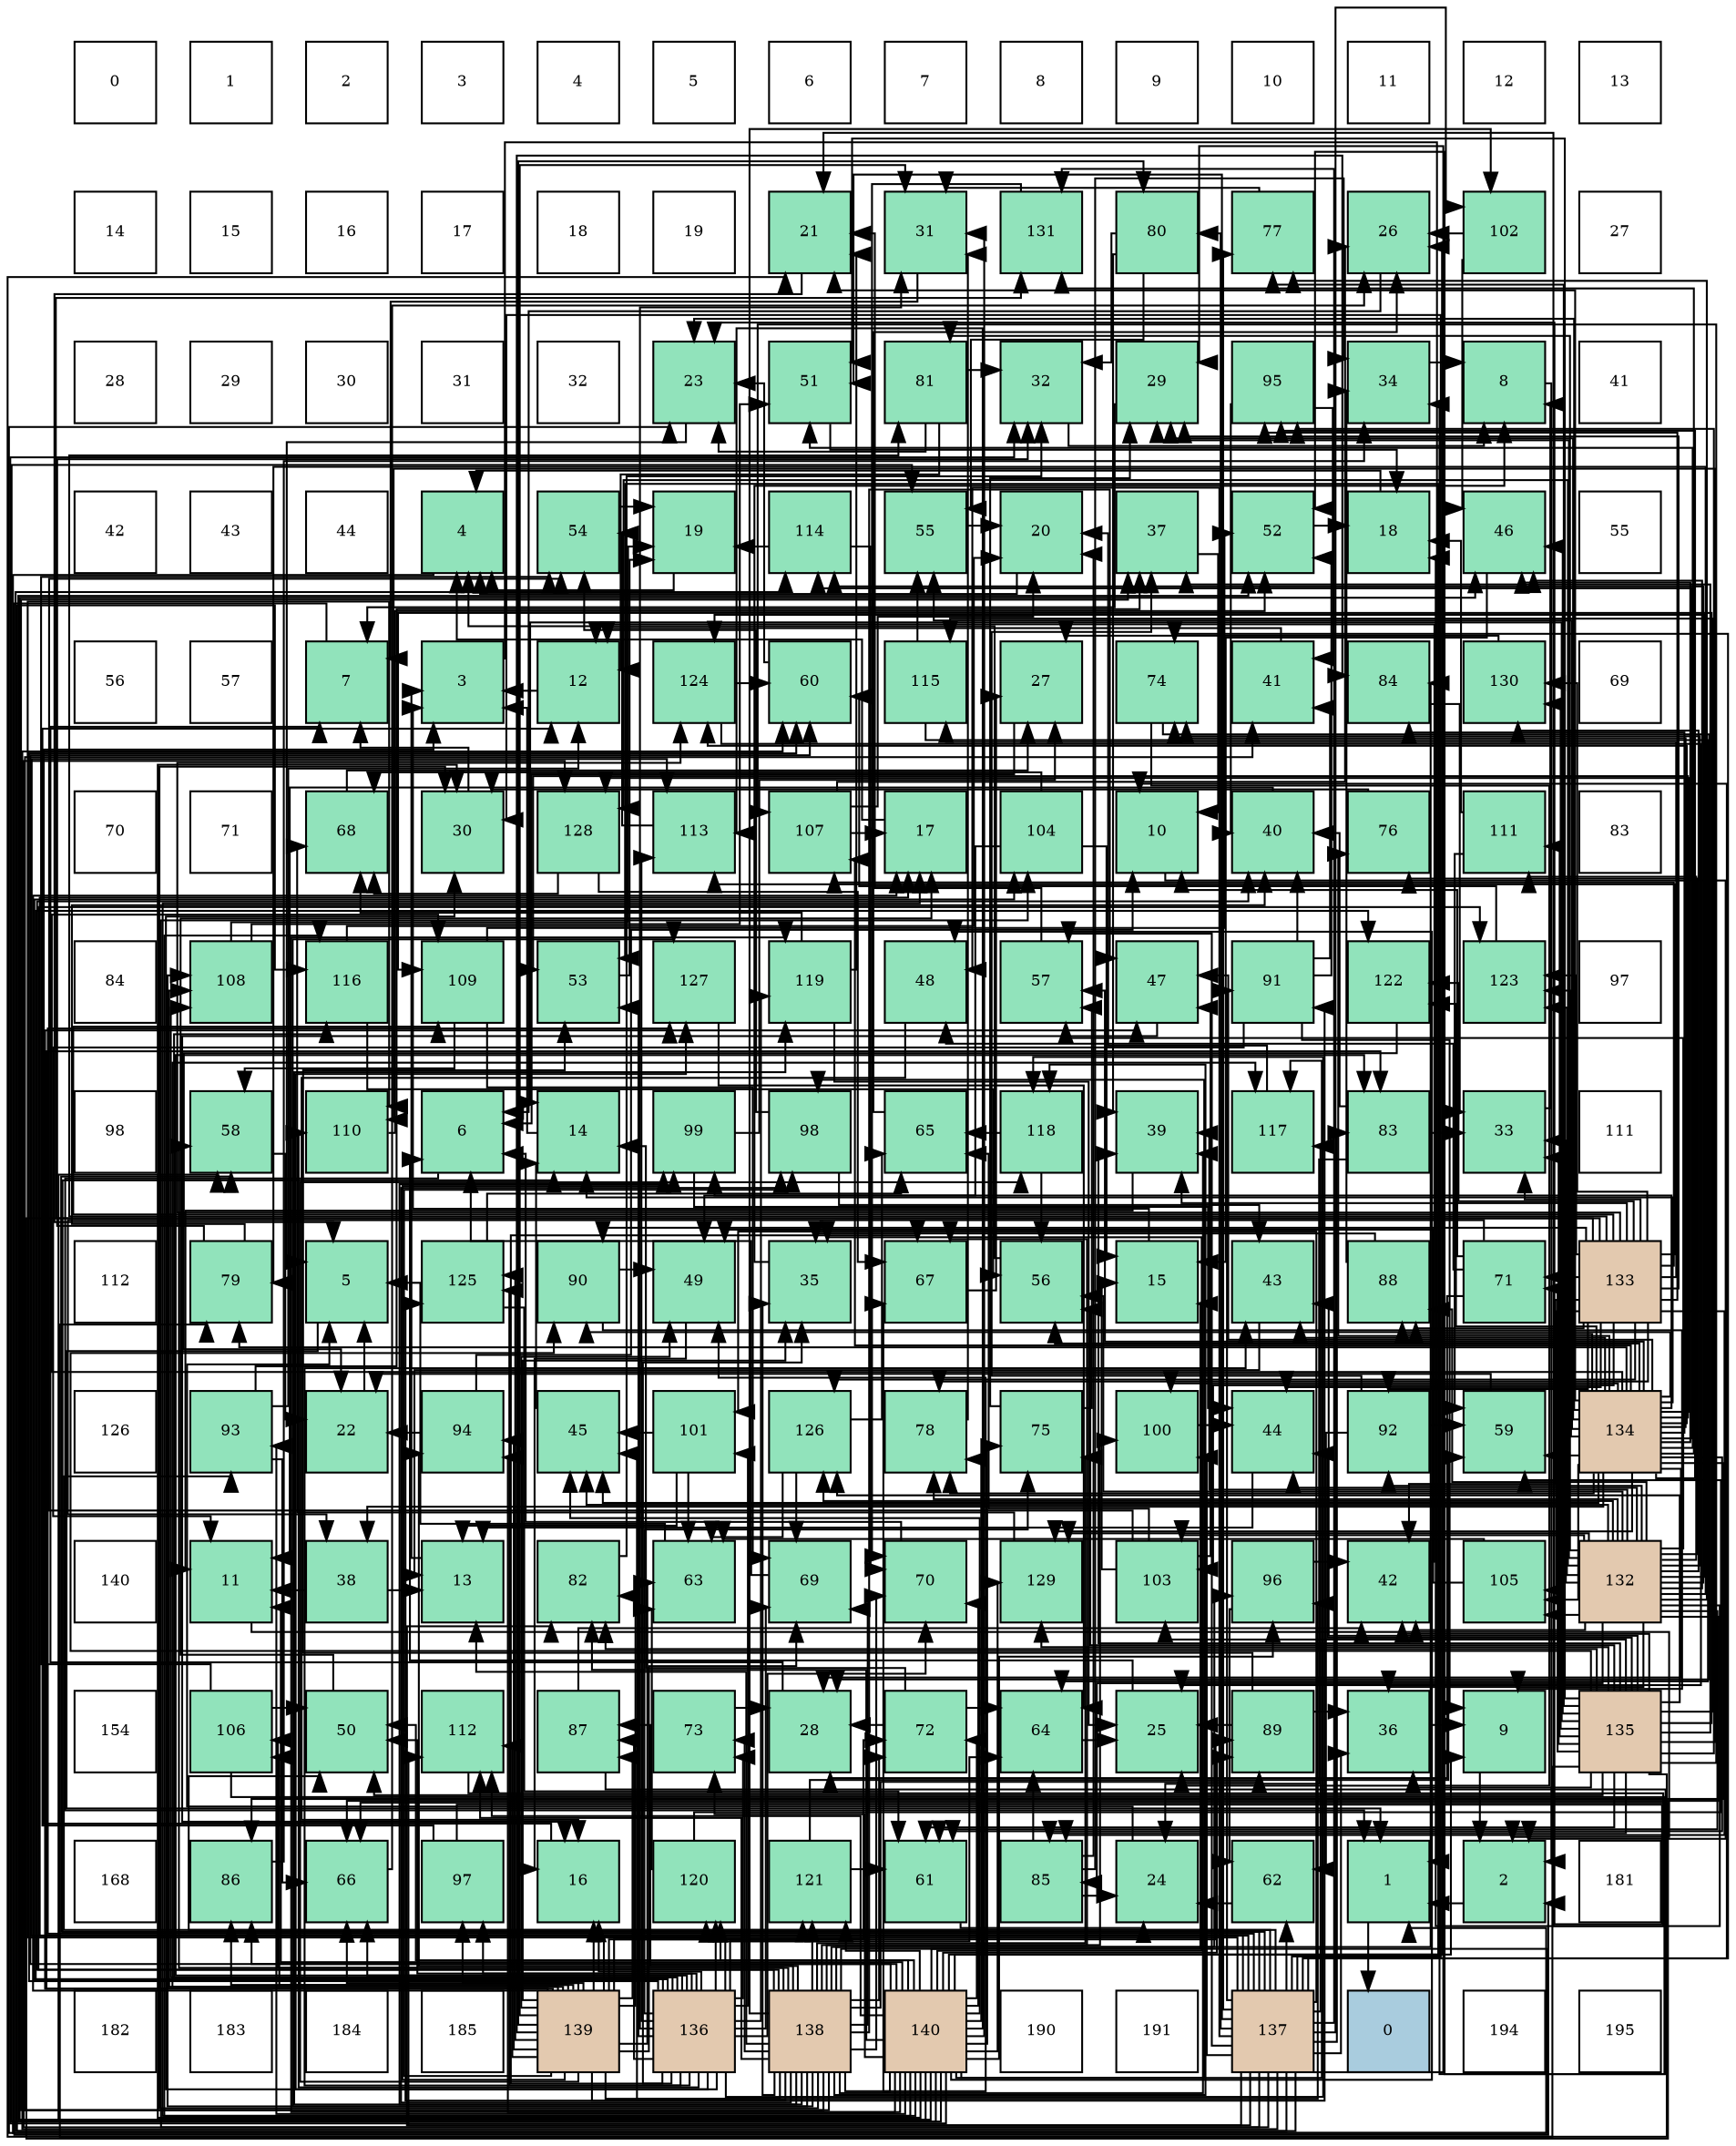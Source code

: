 digraph layout{
 rankdir=TB;
 splines=ortho;
 node [style=filled shape=square fixedsize=true width=0.6];
0[label="0", fontsize=8, fillcolor="#ffffff"];
1[label="1", fontsize=8, fillcolor="#ffffff"];
2[label="2", fontsize=8, fillcolor="#ffffff"];
3[label="3", fontsize=8, fillcolor="#ffffff"];
4[label="4", fontsize=8, fillcolor="#ffffff"];
5[label="5", fontsize=8, fillcolor="#ffffff"];
6[label="6", fontsize=8, fillcolor="#ffffff"];
7[label="7", fontsize=8, fillcolor="#ffffff"];
8[label="8", fontsize=8, fillcolor="#ffffff"];
9[label="9", fontsize=8, fillcolor="#ffffff"];
10[label="10", fontsize=8, fillcolor="#ffffff"];
11[label="11", fontsize=8, fillcolor="#ffffff"];
12[label="12", fontsize=8, fillcolor="#ffffff"];
13[label="13", fontsize=8, fillcolor="#ffffff"];
14[label="14", fontsize=8, fillcolor="#ffffff"];
15[label="15", fontsize=8, fillcolor="#ffffff"];
16[label="16", fontsize=8, fillcolor="#ffffff"];
17[label="17", fontsize=8, fillcolor="#ffffff"];
18[label="18", fontsize=8, fillcolor="#ffffff"];
19[label="19", fontsize=8, fillcolor="#ffffff"];
20[label="21", fontsize=8, fillcolor="#91e3bb"];
21[label="31", fontsize=8, fillcolor="#91e3bb"];
22[label="131", fontsize=8, fillcolor="#91e3bb"];
23[label="80", fontsize=8, fillcolor="#91e3bb"];
24[label="77", fontsize=8, fillcolor="#91e3bb"];
25[label="26", fontsize=8, fillcolor="#91e3bb"];
26[label="102", fontsize=8, fillcolor="#91e3bb"];
27[label="27", fontsize=8, fillcolor="#ffffff"];
28[label="28", fontsize=8, fillcolor="#ffffff"];
29[label="29", fontsize=8, fillcolor="#ffffff"];
30[label="30", fontsize=8, fillcolor="#ffffff"];
31[label="31", fontsize=8, fillcolor="#ffffff"];
32[label="32", fontsize=8, fillcolor="#ffffff"];
33[label="23", fontsize=8, fillcolor="#91e3bb"];
34[label="51", fontsize=8, fillcolor="#91e3bb"];
35[label="81", fontsize=8, fillcolor="#91e3bb"];
36[label="32", fontsize=8, fillcolor="#91e3bb"];
37[label="29", fontsize=8, fillcolor="#91e3bb"];
38[label="95", fontsize=8, fillcolor="#91e3bb"];
39[label="34", fontsize=8, fillcolor="#91e3bb"];
40[label="8", fontsize=8, fillcolor="#91e3bb"];
41[label="41", fontsize=8, fillcolor="#ffffff"];
42[label="42", fontsize=8, fillcolor="#ffffff"];
43[label="43", fontsize=8, fillcolor="#ffffff"];
44[label="44", fontsize=8, fillcolor="#ffffff"];
45[label="4", fontsize=8, fillcolor="#91e3bb"];
46[label="54", fontsize=8, fillcolor="#91e3bb"];
47[label="19", fontsize=8, fillcolor="#91e3bb"];
48[label="114", fontsize=8, fillcolor="#91e3bb"];
49[label="55", fontsize=8, fillcolor="#91e3bb"];
50[label="20", fontsize=8, fillcolor="#91e3bb"];
51[label="37", fontsize=8, fillcolor="#91e3bb"];
52[label="52", fontsize=8, fillcolor="#91e3bb"];
53[label="18", fontsize=8, fillcolor="#91e3bb"];
54[label="46", fontsize=8, fillcolor="#91e3bb"];
55[label="55", fontsize=8, fillcolor="#ffffff"];
56[label="56", fontsize=8, fillcolor="#ffffff"];
57[label="57", fontsize=8, fillcolor="#ffffff"];
58[label="7", fontsize=8, fillcolor="#91e3bb"];
59[label="3", fontsize=8, fillcolor="#91e3bb"];
60[label="12", fontsize=8, fillcolor="#91e3bb"];
61[label="124", fontsize=8, fillcolor="#91e3bb"];
62[label="60", fontsize=8, fillcolor="#91e3bb"];
63[label="115", fontsize=8, fillcolor="#91e3bb"];
64[label="27", fontsize=8, fillcolor="#91e3bb"];
65[label="74", fontsize=8, fillcolor="#91e3bb"];
66[label="41", fontsize=8, fillcolor="#91e3bb"];
67[label="84", fontsize=8, fillcolor="#91e3bb"];
68[label="130", fontsize=8, fillcolor="#91e3bb"];
69[label="69", fontsize=8, fillcolor="#ffffff"];
70[label="70", fontsize=8, fillcolor="#ffffff"];
71[label="71", fontsize=8, fillcolor="#ffffff"];
72[label="68", fontsize=8, fillcolor="#91e3bb"];
73[label="30", fontsize=8, fillcolor="#91e3bb"];
74[label="128", fontsize=8, fillcolor="#91e3bb"];
75[label="113", fontsize=8, fillcolor="#91e3bb"];
76[label="107", fontsize=8, fillcolor="#91e3bb"];
77[label="17", fontsize=8, fillcolor="#91e3bb"];
78[label="104", fontsize=8, fillcolor="#91e3bb"];
79[label="10", fontsize=8, fillcolor="#91e3bb"];
80[label="40", fontsize=8, fillcolor="#91e3bb"];
81[label="76", fontsize=8, fillcolor="#91e3bb"];
82[label="111", fontsize=8, fillcolor="#91e3bb"];
83[label="83", fontsize=8, fillcolor="#ffffff"];
84[label="84", fontsize=8, fillcolor="#ffffff"];
85[label="108", fontsize=8, fillcolor="#91e3bb"];
86[label="116", fontsize=8, fillcolor="#91e3bb"];
87[label="109", fontsize=8, fillcolor="#91e3bb"];
88[label="53", fontsize=8, fillcolor="#91e3bb"];
89[label="127", fontsize=8, fillcolor="#91e3bb"];
90[label="119", fontsize=8, fillcolor="#91e3bb"];
91[label="48", fontsize=8, fillcolor="#91e3bb"];
92[label="57", fontsize=8, fillcolor="#91e3bb"];
93[label="47", fontsize=8, fillcolor="#91e3bb"];
94[label="91", fontsize=8, fillcolor="#91e3bb"];
95[label="122", fontsize=8, fillcolor="#91e3bb"];
96[label="123", fontsize=8, fillcolor="#91e3bb"];
97[label="97", fontsize=8, fillcolor="#ffffff"];
98[label="98", fontsize=8, fillcolor="#ffffff"];
99[label="58", fontsize=8, fillcolor="#91e3bb"];
100[label="110", fontsize=8, fillcolor="#91e3bb"];
101[label="6", fontsize=8, fillcolor="#91e3bb"];
102[label="14", fontsize=8, fillcolor="#91e3bb"];
103[label="99", fontsize=8, fillcolor="#91e3bb"];
104[label="98", fontsize=8, fillcolor="#91e3bb"];
105[label="65", fontsize=8, fillcolor="#91e3bb"];
106[label="118", fontsize=8, fillcolor="#91e3bb"];
107[label="39", fontsize=8, fillcolor="#91e3bb"];
108[label="117", fontsize=8, fillcolor="#91e3bb"];
109[label="83", fontsize=8, fillcolor="#91e3bb"];
110[label="33", fontsize=8, fillcolor="#91e3bb"];
111[label="111", fontsize=8, fillcolor="#ffffff"];
112[label="112", fontsize=8, fillcolor="#ffffff"];
113[label="79", fontsize=8, fillcolor="#91e3bb"];
114[label="5", fontsize=8, fillcolor="#91e3bb"];
115[label="125", fontsize=8, fillcolor="#91e3bb"];
116[label="90", fontsize=8, fillcolor="#91e3bb"];
117[label="49", fontsize=8, fillcolor="#91e3bb"];
118[label="35", fontsize=8, fillcolor="#91e3bb"];
119[label="67", fontsize=8, fillcolor="#91e3bb"];
120[label="56", fontsize=8, fillcolor="#91e3bb"];
121[label="15", fontsize=8, fillcolor="#91e3bb"];
122[label="43", fontsize=8, fillcolor="#91e3bb"];
123[label="88", fontsize=8, fillcolor="#91e3bb"];
124[label="71", fontsize=8, fillcolor="#91e3bb"];
125[label="133", fontsize=8, fillcolor="#e3c9af"];
126[label="126", fontsize=8, fillcolor="#ffffff"];
127[label="93", fontsize=8, fillcolor="#91e3bb"];
128[label="22", fontsize=8, fillcolor="#91e3bb"];
129[label="94", fontsize=8, fillcolor="#91e3bb"];
130[label="45", fontsize=8, fillcolor="#91e3bb"];
131[label="101", fontsize=8, fillcolor="#91e3bb"];
132[label="126", fontsize=8, fillcolor="#91e3bb"];
133[label="78", fontsize=8, fillcolor="#91e3bb"];
134[label="75", fontsize=8, fillcolor="#91e3bb"];
135[label="100", fontsize=8, fillcolor="#91e3bb"];
136[label="44", fontsize=8, fillcolor="#91e3bb"];
137[label="92", fontsize=8, fillcolor="#91e3bb"];
138[label="59", fontsize=8, fillcolor="#91e3bb"];
139[label="134", fontsize=8, fillcolor="#e3c9af"];
140[label="140", fontsize=8, fillcolor="#ffffff"];
141[label="11", fontsize=8, fillcolor="#91e3bb"];
142[label="38", fontsize=8, fillcolor="#91e3bb"];
143[label="13", fontsize=8, fillcolor="#91e3bb"];
144[label="82", fontsize=8, fillcolor="#91e3bb"];
145[label="63", fontsize=8, fillcolor="#91e3bb"];
146[label="69", fontsize=8, fillcolor="#91e3bb"];
147[label="70", fontsize=8, fillcolor="#91e3bb"];
148[label="129", fontsize=8, fillcolor="#91e3bb"];
149[label="103", fontsize=8, fillcolor="#91e3bb"];
150[label="96", fontsize=8, fillcolor="#91e3bb"];
151[label="42", fontsize=8, fillcolor="#91e3bb"];
152[label="105", fontsize=8, fillcolor="#91e3bb"];
153[label="132", fontsize=8, fillcolor="#e3c9af"];
154[label="154", fontsize=8, fillcolor="#ffffff"];
155[label="106", fontsize=8, fillcolor="#91e3bb"];
156[label="50", fontsize=8, fillcolor="#91e3bb"];
157[label="112", fontsize=8, fillcolor="#91e3bb"];
158[label="87", fontsize=8, fillcolor="#91e3bb"];
159[label="73", fontsize=8, fillcolor="#91e3bb"];
160[label="28", fontsize=8, fillcolor="#91e3bb"];
161[label="72", fontsize=8, fillcolor="#91e3bb"];
162[label="64", fontsize=8, fillcolor="#91e3bb"];
163[label="25", fontsize=8, fillcolor="#91e3bb"];
164[label="89", fontsize=8, fillcolor="#91e3bb"];
165[label="36", fontsize=8, fillcolor="#91e3bb"];
166[label="9", fontsize=8, fillcolor="#91e3bb"];
167[label="135", fontsize=8, fillcolor="#e3c9af"];
168[label="168", fontsize=8, fillcolor="#ffffff"];
169[label="86", fontsize=8, fillcolor="#91e3bb"];
170[label="66", fontsize=8, fillcolor="#91e3bb"];
171[label="97", fontsize=8, fillcolor="#91e3bb"];
172[label="16", fontsize=8, fillcolor="#91e3bb"];
173[label="120", fontsize=8, fillcolor="#91e3bb"];
174[label="121", fontsize=8, fillcolor="#91e3bb"];
175[label="61", fontsize=8, fillcolor="#91e3bb"];
176[label="85", fontsize=8, fillcolor="#91e3bb"];
177[label="24", fontsize=8, fillcolor="#91e3bb"];
178[label="62", fontsize=8, fillcolor="#91e3bb"];
179[label="1", fontsize=8, fillcolor="#91e3bb"];
180[label="2", fontsize=8, fillcolor="#91e3bb"];
181[label="181", fontsize=8, fillcolor="#ffffff"];
182[label="182", fontsize=8, fillcolor="#ffffff"];
183[label="183", fontsize=8, fillcolor="#ffffff"];
184[label="184", fontsize=8, fillcolor="#ffffff"];
185[label="185", fontsize=8, fillcolor="#ffffff"];
186[label="139", fontsize=8, fillcolor="#e3c9af"];
187[label="136", fontsize=8, fillcolor="#e3c9af"];
188[label="138", fontsize=8, fillcolor="#e3c9af"];
189[label="140", fontsize=8, fillcolor="#e3c9af"];
190[label="190", fontsize=8, fillcolor="#ffffff"];
191[label="191", fontsize=8, fillcolor="#ffffff"];
192[label="137", fontsize=8, fillcolor="#e3c9af"];
193[label="0", fontsize=8, fillcolor="#a9ccde"];
194[label="194", fontsize=8, fillcolor="#ffffff"];
195[label="195", fontsize=8, fillcolor="#ffffff"];
edge [constraint=false, style=vis];179 -> 193;
180 -> 179;
59 -> 179;
45 -> 179;
114 -> 179;
101 -> 179;
58 -> 180;
40 -> 180;
166 -> 180;
79 -> 180;
141 -> 180;
60 -> 59;
143 -> 59;
102 -> 59;
121 -> 59;
172 -> 59;
77 -> 45;
53 -> 45;
47 -> 45;
50 -> 45;
20 -> 114;
128 -> 114;
33 -> 114;
177 -> 114;
163 -> 101;
25 -> 101;
64 -> 101;
160 -> 58;
37 -> 58;
73 -> 58;
21 -> 58;
36 -> 40;
110 -> 40;
39 -> 40;
118 -> 40;
165 -> 166;
51 -> 79;
142 -> 141;
142 -> 143;
107 -> 141;
80 -> 141;
66 -> 60;
151 -> 60;
122 -> 143;
136 -> 143;
130 -> 102;
54 -> 121;
93 -> 172;
91 -> 172;
117 -> 172;
156 -> 77;
34 -> 53;
52 -> 53;
88 -> 47;
46 -> 47;
49 -> 50;
120 -> 45;
92 -> 20;
99 -> 128;
138 -> 128;
62 -> 33;
175 -> 177;
178 -> 177;
145 -> 114;
162 -> 163;
105 -> 25;
170 -> 25;
119 -> 64;
72 -> 64;
146 -> 101;
147 -> 101;
124 -> 79;
124 -> 160;
124 -> 142;
124 -> 91;
161 -> 102;
161 -> 160;
161 -> 162;
159 -> 160;
65 -> 163;
65 -> 160;
134 -> 37;
134 -> 92;
81 -> 73;
24 -> 21;
133 -> 21;
113 -> 36;
113 -> 80;
23 -> 36;
23 -> 107;
23 -> 49;
35 -> 60;
35 -> 33;
35 -> 36;
144 -> 36;
109 -> 177;
109 -> 110;
109 -> 80;
67 -> 110;
176 -> 50;
176 -> 177;
176 -> 39;
176 -> 162;
169 -> 39;
158 -> 39;
158 -> 151;
123 -> 39;
123 -> 118;
164 -> 163;
164 -> 165;
164 -> 88;
116 -> 166;
116 -> 117;
94 -> 166;
94 -> 141;
94 -> 80;
94 -> 66;
94 -> 52;
137 -> 51;
137 -> 138;
137 -> 178;
127 -> 60;
127 -> 51;
127 -> 170;
129 -> 79;
129 -> 128;
38 -> 80;
38 -> 66;
150 -> 151;
150 -> 178;
171 -> 60;
171 -> 33;
104 -> 122;
104 -> 46;
103 -> 64;
103 -> 136;
135 -> 136;
131 -> 143;
131 -> 130;
131 -> 145;
26 -> 25;
26 -> 54;
149 -> 121;
149 -> 93;
149 -> 46;
149 -> 105;
78 -> 121;
78 -> 117;
78 -> 72;
152 -> 117;
152 -> 145;
155 -> 156;
155 -> 52;
155 -> 46;
76 -> 77;
76 -> 50;
76 -> 25;
85 -> 47;
85 -> 34;
87 -> 52;
87 -> 99;
87 -> 146;
100 -> 52;
82 -> 53;
82 -> 138;
157 -> 53;
75 -> 46;
48 -> 47;
48 -> 147;
63 -> 49;
63 -> 162;
86 -> 50;
86 -> 120;
108 -> 50;
106 -> 120;
106 -> 105;
90 -> 20;
90 -> 163;
90 -> 72;
173 -> 138;
173 -> 145;
174 -> 138;
174 -> 175;
95 -> 128;
96 -> 62;
61 -> 163;
61 -> 62;
115 -> 175;
115 -> 105;
132 -> 145;
132 -> 105;
132 -> 146;
89 -> 162;
74 -> 119;
74 -> 72;
148 -> 72;
68 -> 64;
22 -> 147;
153 -> 20;
153 -> 37;
153 -> 110;
153 -> 165;
153 -> 107;
153 -> 151;
153 -> 136;
153 -> 130;
153 -> 54;
153 -> 120;
153 -> 92;
153 -> 175;
153 -> 170;
153 -> 65;
153 -> 81;
153 -> 24;
153 -> 133;
153 -> 113;
153 -> 35;
153 -> 176;
153 -> 123;
153 -> 137;
153 -> 149;
153 -> 152;
153 -> 82;
153 -> 48;
153 -> 96;
153 -> 61;
153 -> 132;
153 -> 74;
153 -> 148;
153 -> 68;
125 -> 37;
125 -> 110;
125 -> 107;
125 -> 151;
125 -> 136;
125 -> 170;
125 -> 124;
125 -> 133;
125 -> 35;
125 -> 176;
125 -> 123;
125 -> 116;
125 -> 137;
125 -> 38;
125 -> 149;
125 -> 152;
125 -> 76;
125 -> 87;
125 -> 75;
125 -> 63;
125 -> 95;
125 -> 96;
125 -> 61;
125 -> 132;
125 -> 68;
125 -> 22;
139 -> 102;
139 -> 20;
139 -> 33;
139 -> 160;
139 -> 37;
139 -> 142;
139 -> 122;
139 -> 130;
139 -> 54;
139 -> 93;
139 -> 34;
139 -> 88;
139 -> 49;
139 -> 120;
139 -> 92;
139 -> 138;
139 -> 175;
139 -> 65;
139 -> 81;
139 -> 133;
139 -> 113;
139 -> 67;
139 -> 169;
139 -> 123;
139 -> 116;
139 -> 38;
139 -> 103;
139 -> 135;
139 -> 152;
139 -> 76;
139 -> 87;
139 -> 48;
139 -> 95;
139 -> 96;
139 -> 61;
139 -> 74;
139 -> 148;
139 -> 22;
167 -> 102;
167 -> 20;
167 -> 110;
167 -> 165;
167 -> 51;
167 -> 107;
167 -> 151;
167 -> 122;
167 -> 136;
167 -> 54;
167 -> 156;
167 -> 34;
167 -> 120;
167 -> 175;
167 -> 124;
167 -> 24;
167 -> 113;
167 -> 144;
167 -> 176;
167 -> 116;
167 -> 38;
167 -> 149;
167 -> 76;
167 -> 87;
167 -> 100;
167 -> 82;
167 -> 63;
167 -> 132;
167 -> 148;
167 -> 68;
187 -> 172;
187 -> 73;
187 -> 21;
187 -> 118;
187 -> 122;
187 -> 156;
187 -> 88;
187 -> 62;
187 -> 162;
187 -> 170;
187 -> 119;
187 -> 146;
187 -> 147;
187 -> 159;
187 -> 134;
187 -> 109;
187 -> 158;
187 -> 171;
187 -> 131;
187 -> 78;
187 -> 85;
187 -> 100;
187 -> 75;
187 -> 86;
187 -> 106;
187 -> 90;
187 -> 173;
187 -> 174;
187 -> 95;
187 -> 115;
187 -> 89;
192 -> 79;
192 -> 102;
192 -> 77;
192 -> 37;
192 -> 73;
192 -> 165;
192 -> 91;
192 -> 156;
192 -> 34;
192 -> 88;
192 -> 92;
192 -> 99;
192 -> 62;
192 -> 178;
192 -> 65;
192 -> 24;
192 -> 23;
192 -> 144;
192 -> 109;
192 -> 94;
192 -> 127;
192 -> 135;
192 -> 131;
192 -> 26;
192 -> 78;
192 -> 100;
192 -> 157;
192 -> 75;
192 -> 48;
192 -> 86;
192 -> 108;
192 -> 89;
192 -> 74;
192 -> 22;
188 -> 143;
188 -> 33;
188 -> 73;
188 -> 118;
188 -> 51;
188 -> 107;
188 -> 80;
188 -> 66;
188 -> 130;
188 -> 93;
188 -> 117;
188 -> 99;
188 -> 119;
188 -> 146;
188 -> 147;
188 -> 161;
188 -> 159;
188 -> 134;
188 -> 67;
188 -> 158;
188 -> 164;
188 -> 129;
188 -> 150;
188 -> 104;
188 -> 103;
188 -> 135;
188 -> 26;
188 -> 155;
188 -> 85;
188 -> 157;
188 -> 106;
188 -> 90;
188 -> 174;
188 -> 96;
188 -> 115;
188 -> 89;
186 -> 172;
186 -> 77;
186 -> 21;
186 -> 118;
186 -> 93;
186 -> 117;
186 -> 145;
186 -> 170;
186 -> 146;
186 -> 161;
186 -> 23;
186 -> 144;
186 -> 109;
186 -> 67;
186 -> 169;
186 -> 158;
186 -> 164;
186 -> 94;
186 -> 129;
186 -> 150;
186 -> 171;
186 -> 104;
186 -> 103;
186 -> 155;
186 -> 85;
186 -> 157;
186 -> 108;
186 -> 106;
186 -> 173;
186 -> 115;
189 -> 166;
189 -> 141;
189 -> 121;
189 -> 77;
189 -> 25;
189 -> 73;
189 -> 21;
189 -> 36;
189 -> 118;
189 -> 130;
189 -> 54;
189 -> 91;
189 -> 156;
189 -> 52;
189 -> 49;
189 -> 99;
189 -> 62;
189 -> 119;
189 -> 147;
189 -> 161;
189 -> 159;
189 -> 134;
189 -> 133;
189 -> 144;
189 -> 169;
189 -> 164;
189 -> 127;
189 -> 129;
189 -> 150;
189 -> 104;
189 -> 157;
189 -> 75;
189 -> 86;
189 -> 108;
189 -> 90;
189 -> 173;
189 -> 174;
189 -> 148;
edge [constraint=true, style=invis];
0 -> 14 -> 28 -> 42 -> 56 -> 70 -> 84 -> 98 -> 112 -> 126 -> 140 -> 154 -> 168 -> 182;
1 -> 15 -> 29 -> 43 -> 57 -> 71 -> 85 -> 99 -> 113 -> 127 -> 141 -> 155 -> 169 -> 183;
2 -> 16 -> 30 -> 44 -> 58 -> 72 -> 86 -> 100 -> 114 -> 128 -> 142 -> 156 -> 170 -> 184;
3 -> 17 -> 31 -> 45 -> 59 -> 73 -> 87 -> 101 -> 115 -> 129 -> 143 -> 157 -> 171 -> 185;
4 -> 18 -> 32 -> 46 -> 60 -> 74 -> 88 -> 102 -> 116 -> 130 -> 144 -> 158 -> 172 -> 186;
5 -> 19 -> 33 -> 47 -> 61 -> 75 -> 89 -> 103 -> 117 -> 131 -> 145 -> 159 -> 173 -> 187;
6 -> 20 -> 34 -> 48 -> 62 -> 76 -> 90 -> 104 -> 118 -> 132 -> 146 -> 160 -> 174 -> 188;
7 -> 21 -> 35 -> 49 -> 63 -> 77 -> 91 -> 105 -> 119 -> 133 -> 147 -> 161 -> 175 -> 189;
8 -> 22 -> 36 -> 50 -> 64 -> 78 -> 92 -> 106 -> 120 -> 134 -> 148 -> 162 -> 176 -> 190;
9 -> 23 -> 37 -> 51 -> 65 -> 79 -> 93 -> 107 -> 121 -> 135 -> 149 -> 163 -> 177 -> 191;
10 -> 24 -> 38 -> 52 -> 66 -> 80 -> 94 -> 108 -> 122 -> 136 -> 150 -> 164 -> 178 -> 192;
11 -> 25 -> 39 -> 53 -> 67 -> 81 -> 95 -> 109 -> 123 -> 137 -> 151 -> 165 -> 179 -> 193;
12 -> 26 -> 40 -> 54 -> 68 -> 82 -> 96 -> 110 -> 124 -> 138 -> 152 -> 166 -> 180 -> 194;
13 -> 27 -> 41 -> 55 -> 69 -> 83 -> 97 -> 111 -> 125 -> 139 -> 153 -> 167 -> 181 -> 195;
rank = same {0 -> 1 -> 2 -> 3 -> 4 -> 5 -> 6 -> 7 -> 8 -> 9 -> 10 -> 11 -> 12 -> 13};
rank = same {14 -> 15 -> 16 -> 17 -> 18 -> 19 -> 20 -> 21 -> 22 -> 23 -> 24 -> 25 -> 26 -> 27};
rank = same {28 -> 29 -> 30 -> 31 -> 32 -> 33 -> 34 -> 35 -> 36 -> 37 -> 38 -> 39 -> 40 -> 41};
rank = same {42 -> 43 -> 44 -> 45 -> 46 -> 47 -> 48 -> 49 -> 50 -> 51 -> 52 -> 53 -> 54 -> 55};
rank = same {56 -> 57 -> 58 -> 59 -> 60 -> 61 -> 62 -> 63 -> 64 -> 65 -> 66 -> 67 -> 68 -> 69};
rank = same {70 -> 71 -> 72 -> 73 -> 74 -> 75 -> 76 -> 77 -> 78 -> 79 -> 80 -> 81 -> 82 -> 83};
rank = same {84 -> 85 -> 86 -> 87 -> 88 -> 89 -> 90 -> 91 -> 92 -> 93 -> 94 -> 95 -> 96 -> 97};
rank = same {98 -> 99 -> 100 -> 101 -> 102 -> 103 -> 104 -> 105 -> 106 -> 107 -> 108 -> 109 -> 110 -> 111};
rank = same {112 -> 113 -> 114 -> 115 -> 116 -> 117 -> 118 -> 119 -> 120 -> 121 -> 122 -> 123 -> 124 -> 125};
rank = same {126 -> 127 -> 128 -> 129 -> 130 -> 131 -> 132 -> 133 -> 134 -> 135 -> 136 -> 137 -> 138 -> 139};
rank = same {140 -> 141 -> 142 -> 143 -> 144 -> 145 -> 146 -> 147 -> 148 -> 149 -> 150 -> 151 -> 152 -> 153};
rank = same {154 -> 155 -> 156 -> 157 -> 158 -> 159 -> 160 -> 161 -> 162 -> 163 -> 164 -> 165 -> 166 -> 167};
rank = same {168 -> 169 -> 170 -> 171 -> 172 -> 173 -> 174 -> 175 -> 176 -> 177 -> 178 -> 179 -> 180 -> 181};
rank = same {182 -> 183 -> 184 -> 185 -> 186 -> 187 -> 188 -> 189 -> 190 -> 191 -> 192 -> 193 -> 194 -> 195};
}
